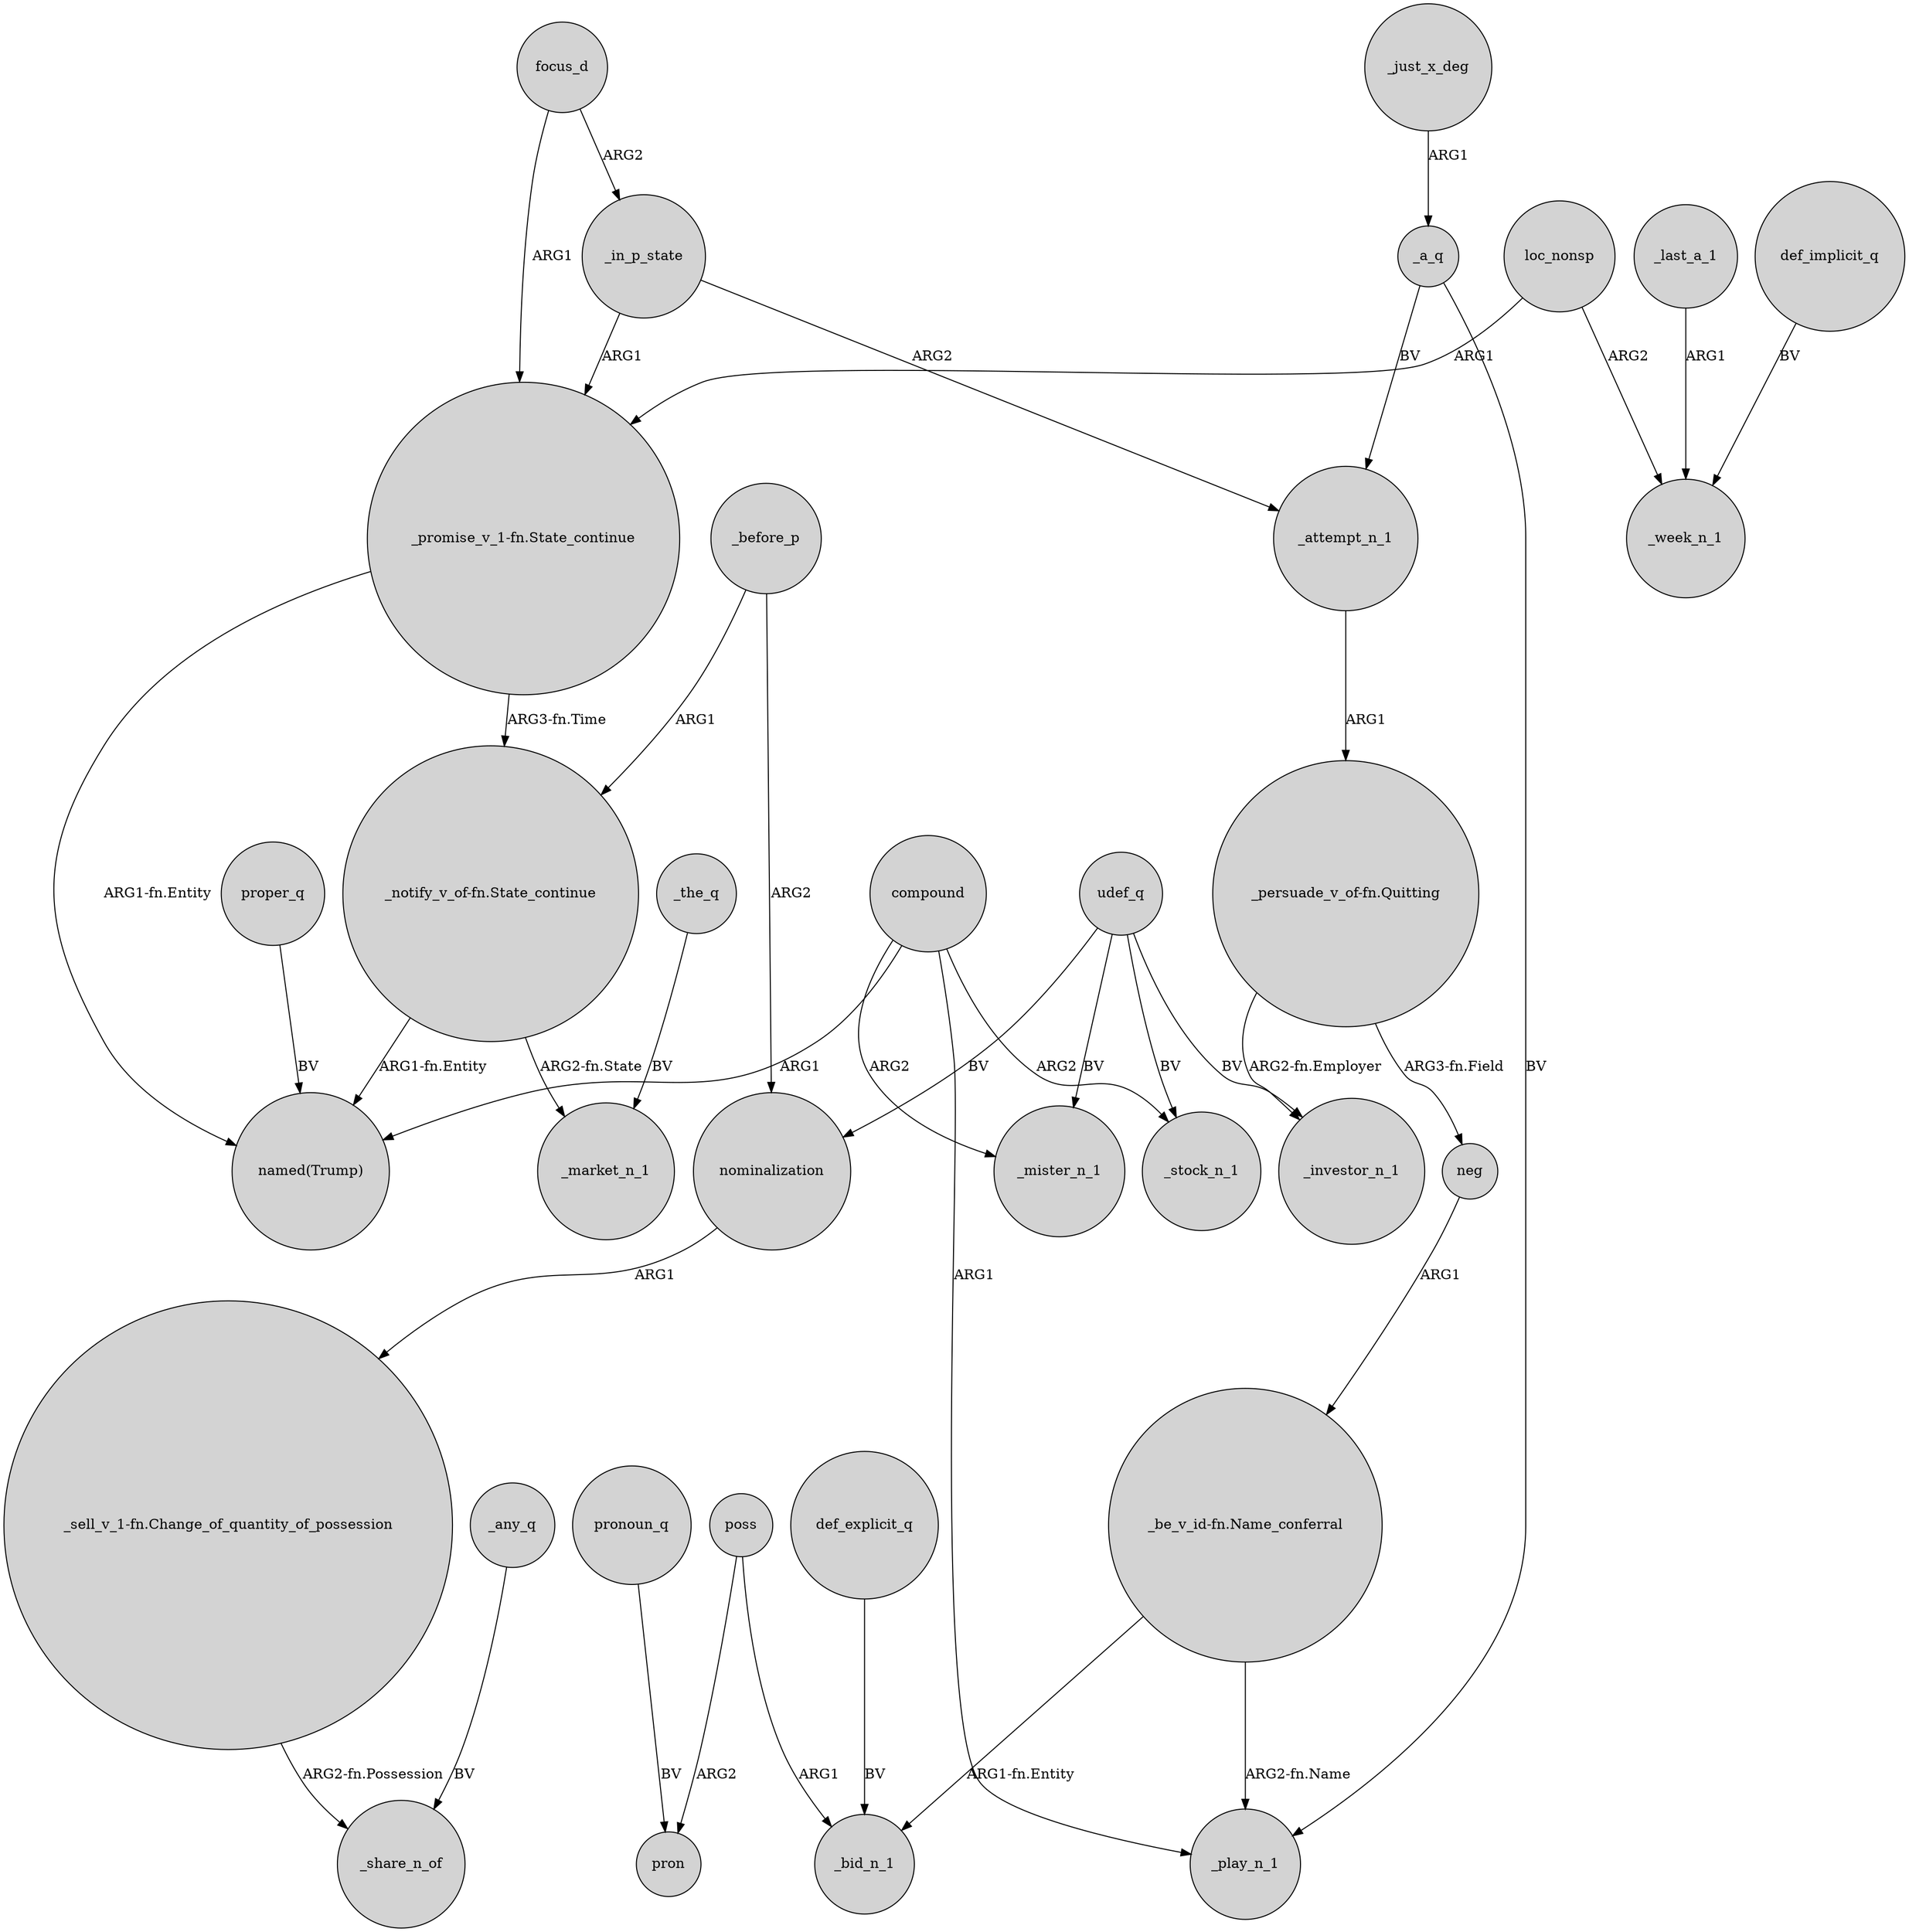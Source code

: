 digraph {
	node [shape=circle style=filled]
	_in_p_state -> "_promise_v_1-fn.State_continue" [label=ARG1]
	compound -> _mister_n_1 [label=ARG2]
	focus_d -> _in_p_state [label=ARG2]
	"_promise_v_1-fn.State_continue" -> "named(Trump)" [label="ARG1-fn.Entity"]
	poss -> _bid_n_1 [label=ARG1]
	_just_x_deg -> _a_q [label=ARG1]
	compound -> "named(Trump)" [label=ARG1]
	_before_p -> nominalization [label=ARG2]
	_a_q -> _attempt_n_1 [label=BV]
	"_sell_v_1-fn.Change_of_quantity_of_possession" -> _share_n_of [label="ARG2-fn.Possession"]
	udef_q -> nominalization [label=BV]
	"_persuade_v_of-fn.Quitting" -> neg [label="ARG3-fn.Field"]
	focus_d -> "_promise_v_1-fn.State_continue" [label=ARG1]
	_before_p -> "_notify_v_of-fn.State_continue" [label=ARG1]
	loc_nonsp -> _week_n_1 [label=ARG2]
	"_persuade_v_of-fn.Quitting" -> _investor_n_1 [label="ARG2-fn.Employer"]
	udef_q -> _mister_n_1 [label=BV]
	_the_q -> _market_n_1 [label=BV]
	neg -> "_be_v_id-fn.Name_conferral" [label=ARG1]
	pronoun_q -> pron [label=BV]
	nominalization -> "_sell_v_1-fn.Change_of_quantity_of_possession" [label=ARG1]
	def_explicit_q -> _bid_n_1 [label=BV]
	poss -> pron [label=ARG2]
	udef_q -> _stock_n_1 [label=BV]
	"_notify_v_of-fn.State_continue" -> "named(Trump)" [label="ARG1-fn.Entity"]
	_last_a_1 -> _week_n_1 [label=ARG1]
	compound -> _stock_n_1 [label=ARG2]
	_any_q -> _share_n_of [label=BV]
	_attempt_n_1 -> "_persuade_v_of-fn.Quitting" [label=ARG1]
	def_implicit_q -> _week_n_1 [label=BV]
	"_notify_v_of-fn.State_continue" -> _market_n_1 [label="ARG2-fn.State"]
	_a_q -> _play_n_1 [label=BV]
	"_be_v_id-fn.Name_conferral" -> _play_n_1 [label="ARG2-fn.Name"]
	"_promise_v_1-fn.State_continue" -> "_notify_v_of-fn.State_continue" [label="ARG3-fn.Time"]
	_in_p_state -> _attempt_n_1 [label=ARG2]
	proper_q -> "named(Trump)" [label=BV]
	"_be_v_id-fn.Name_conferral" -> _bid_n_1 [label="ARG1-fn.Entity"]
	loc_nonsp -> "_promise_v_1-fn.State_continue" [label=ARG1]
	udef_q -> _investor_n_1 [label=BV]
	compound -> _play_n_1 [label=ARG1]
}
